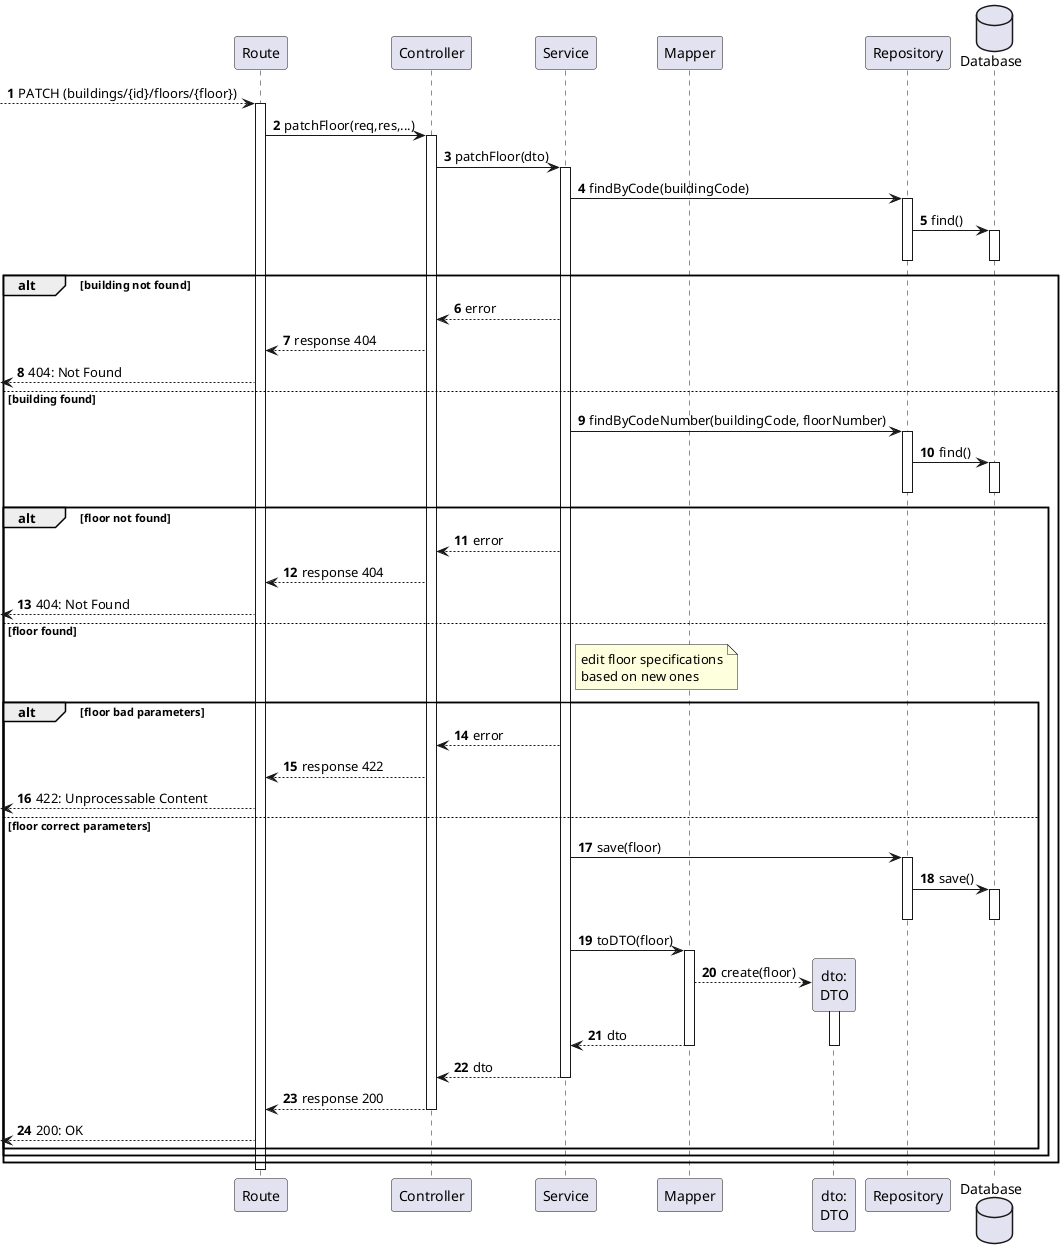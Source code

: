 @startuml
autonumber


participant "Route" as r
participant "Controller" as ctrl
participant "Service" as svc


participant "Mapper" as map
participant "dto:\nDTO" as dto

participant "Repository" as repo
database "Database" as db

[--> r: PATCH (buildings/{id}/floors/{floor})
activate r
    r -> ctrl : patchFloor(req,res,...)
        activate ctrl
            ctrl -> svc : patchFloor(dto)
            activate svc
                svc -> repo : findByCode(buildingCode)
                activate repo
                    repo -> db : find()
                    activate db
                    deactivate db
                deactivate repo

                alt building not found
                    svc --> ctrl : error
                    ctrl --> r : response 404
                    [<--r : 404: Not Found
                else building found
                    svc -> repo : findByCodeNumber(buildingCode, floorNumber)
                    activate repo
                        repo -> db : find()
                        activate db
                        deactivate db
                    deactivate repo

                    alt floor not found
                        svc --> ctrl : error
                        ctrl --> r : response 404
                        [<--r : 404: Not Found
                    else floor found
                        note right of svc
                            edit floor specifications
                            based on new ones
                        end note

                        alt floor bad parameters
                            svc --> ctrl : error
                            ctrl --> r : response 422
                            [<--r : 422: Unprocessable Content
                        else floor correct parameters
                            svc -> repo : save(floor)
                            activate repo
                                repo -> db : save()
                                activate db
                                deactivate db
                            deactivate repo

                            svc -> map : toDTO(floor)
                            activate map
                                map --> dto **: create(floor)
                                activate dto
                                    map --> svc : dto
                                deactivate dto
                            deactivate map
                            svc --> ctrl : dto
                        deactivate svc
                    ctrl --> r : response 200
                deactivate ctrl
                [<--r: 200: OK
            end
        end
    end
deactivate r

@enduml
